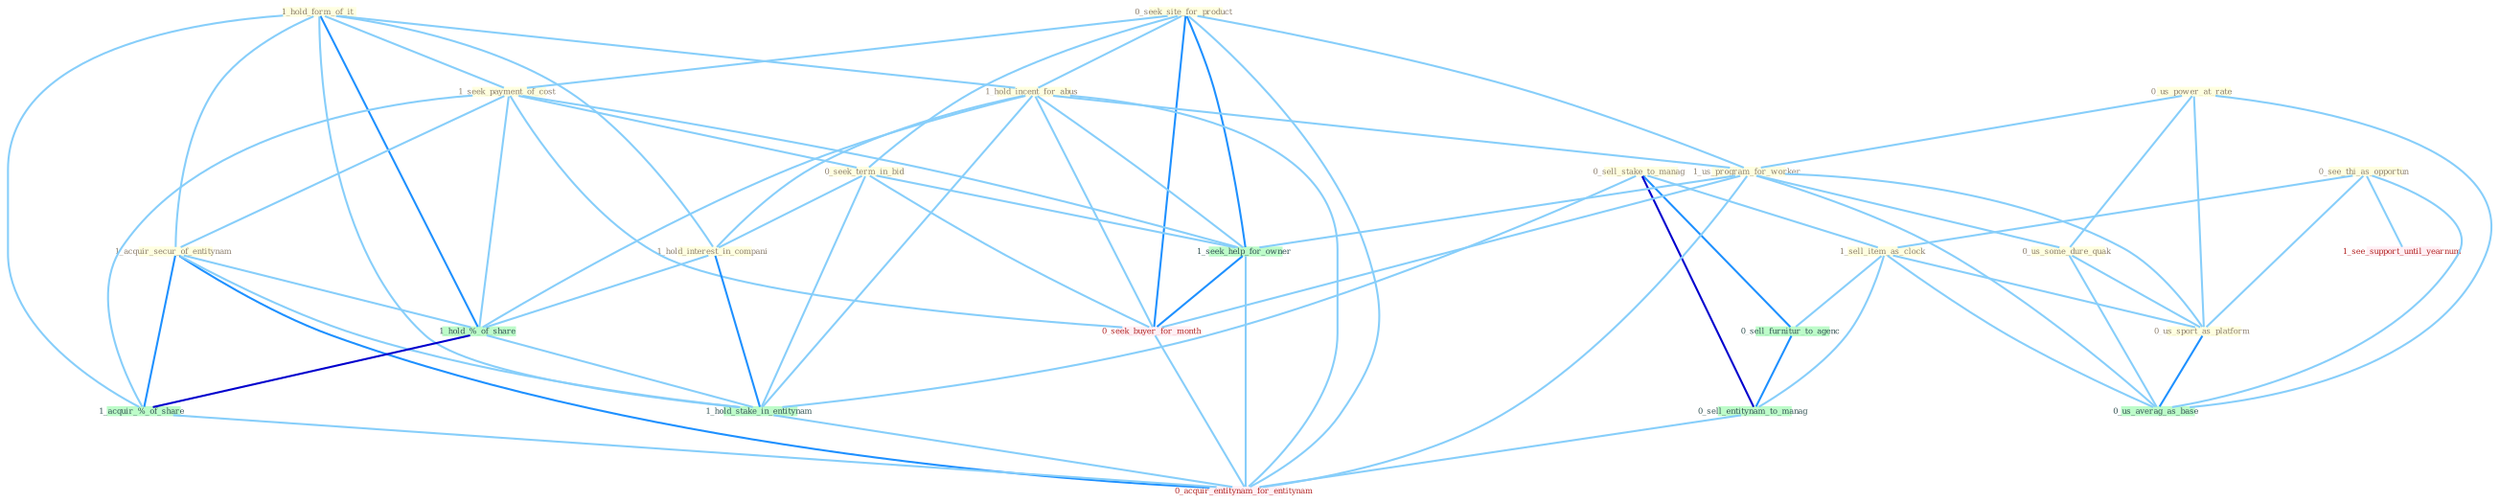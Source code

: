 Graph G{ 
    node
    [shape=polygon,style=filled,width=.5,height=.06,color="#BDFCC9",fixedsize=true,fontsize=4,
    fontcolor="#2f4f4f"];
    {node
    [color="#ffffe0", fontcolor="#8b7d6b"] "1_hold_form_of_it " "0_seek_site_for_product " "0_sell_stake_to_manag " "0_us_power_at_rate " "1_hold_incent_for_abus " "0_see_thi_as_opportun " "1_seek_payment_of_cost " "1_us_program_for_worker " "1_sell_item_as_clock " "0_seek_term_in_bid " "1_hold_interest_in_compani " "1_acquir_secur_of_entitynam " "0_us_some_dure_quak " "0_us_sport_as_platform "}
{node [color="#fff0f5", fontcolor="#b22222"] "0_seek_buyer_for_month " "1_see_support_until_yearnum " "0_acquir_entitynam_for_entitynam "}
edge [color="#B0E2FF"];

	"1_hold_form_of_it " -- "1_hold_incent_for_abus " [w="1", color="#87cefa" ];
	"1_hold_form_of_it " -- "1_seek_payment_of_cost " [w="1", color="#87cefa" ];
	"1_hold_form_of_it " -- "1_hold_interest_in_compani " [w="1", color="#87cefa" ];
	"1_hold_form_of_it " -- "1_acquir_secur_of_entitynam " [w="1", color="#87cefa" ];
	"1_hold_form_of_it " -- "1_hold_%_of_share " [w="2", color="#1e90ff" , len=0.8];
	"1_hold_form_of_it " -- "1_hold_stake_in_entitynam " [w="1", color="#87cefa" ];
	"1_hold_form_of_it " -- "1_acquir_%_of_share " [w="1", color="#87cefa" ];
	"0_seek_site_for_product " -- "1_hold_incent_for_abus " [w="1", color="#87cefa" ];
	"0_seek_site_for_product " -- "1_seek_payment_of_cost " [w="1", color="#87cefa" ];
	"0_seek_site_for_product " -- "1_us_program_for_worker " [w="1", color="#87cefa" ];
	"0_seek_site_for_product " -- "0_seek_term_in_bid " [w="1", color="#87cefa" ];
	"0_seek_site_for_product " -- "1_seek_help_for_owner " [w="2", color="#1e90ff" , len=0.8];
	"0_seek_site_for_product " -- "0_seek_buyer_for_month " [w="2", color="#1e90ff" , len=0.8];
	"0_seek_site_for_product " -- "0_acquir_entitynam_for_entitynam " [w="1", color="#87cefa" ];
	"0_sell_stake_to_manag " -- "1_sell_item_as_clock " [w="1", color="#87cefa" ];
	"0_sell_stake_to_manag " -- "1_hold_stake_in_entitynam " [w="1", color="#87cefa" ];
	"0_sell_stake_to_manag " -- "0_sell_furnitur_to_agenc " [w="2", color="#1e90ff" , len=0.8];
	"0_sell_stake_to_manag " -- "0_sell_entitynam_to_manag " [w="3", color="#0000cd" , len=0.6];
	"0_us_power_at_rate " -- "1_us_program_for_worker " [w="1", color="#87cefa" ];
	"0_us_power_at_rate " -- "0_us_some_dure_quak " [w="1", color="#87cefa" ];
	"0_us_power_at_rate " -- "0_us_sport_as_platform " [w="1", color="#87cefa" ];
	"0_us_power_at_rate " -- "0_us_averag_as_base " [w="1", color="#87cefa" ];
	"1_hold_incent_for_abus " -- "1_us_program_for_worker " [w="1", color="#87cefa" ];
	"1_hold_incent_for_abus " -- "1_hold_interest_in_compani " [w="1", color="#87cefa" ];
	"1_hold_incent_for_abus " -- "1_hold_%_of_share " [w="1", color="#87cefa" ];
	"1_hold_incent_for_abus " -- "1_hold_stake_in_entitynam " [w="1", color="#87cefa" ];
	"1_hold_incent_for_abus " -- "1_seek_help_for_owner " [w="1", color="#87cefa" ];
	"1_hold_incent_for_abus " -- "0_seek_buyer_for_month " [w="1", color="#87cefa" ];
	"1_hold_incent_for_abus " -- "0_acquir_entitynam_for_entitynam " [w="1", color="#87cefa" ];
	"0_see_thi_as_opportun " -- "1_sell_item_as_clock " [w="1", color="#87cefa" ];
	"0_see_thi_as_opportun " -- "0_us_sport_as_platform " [w="1", color="#87cefa" ];
	"0_see_thi_as_opportun " -- "1_see_support_until_yearnum " [w="1", color="#87cefa" ];
	"0_see_thi_as_opportun " -- "0_us_averag_as_base " [w="1", color="#87cefa" ];
	"1_seek_payment_of_cost " -- "0_seek_term_in_bid " [w="1", color="#87cefa" ];
	"1_seek_payment_of_cost " -- "1_acquir_secur_of_entitynam " [w="1", color="#87cefa" ];
	"1_seek_payment_of_cost " -- "1_hold_%_of_share " [w="1", color="#87cefa" ];
	"1_seek_payment_of_cost " -- "1_seek_help_for_owner " [w="1", color="#87cefa" ];
	"1_seek_payment_of_cost " -- "0_seek_buyer_for_month " [w="1", color="#87cefa" ];
	"1_seek_payment_of_cost " -- "1_acquir_%_of_share " [w="1", color="#87cefa" ];
	"1_us_program_for_worker " -- "0_us_some_dure_quak " [w="1", color="#87cefa" ];
	"1_us_program_for_worker " -- "0_us_sport_as_platform " [w="1", color="#87cefa" ];
	"1_us_program_for_worker " -- "1_seek_help_for_owner " [w="1", color="#87cefa" ];
	"1_us_program_for_worker " -- "0_seek_buyer_for_month " [w="1", color="#87cefa" ];
	"1_us_program_for_worker " -- "0_us_averag_as_base " [w="1", color="#87cefa" ];
	"1_us_program_for_worker " -- "0_acquir_entitynam_for_entitynam " [w="1", color="#87cefa" ];
	"1_sell_item_as_clock " -- "0_us_sport_as_platform " [w="1", color="#87cefa" ];
	"1_sell_item_as_clock " -- "0_sell_furnitur_to_agenc " [w="1", color="#87cefa" ];
	"1_sell_item_as_clock " -- "0_us_averag_as_base " [w="1", color="#87cefa" ];
	"1_sell_item_as_clock " -- "0_sell_entitynam_to_manag " [w="1", color="#87cefa" ];
	"0_seek_term_in_bid " -- "1_hold_interest_in_compani " [w="1", color="#87cefa" ];
	"0_seek_term_in_bid " -- "1_hold_stake_in_entitynam " [w="1", color="#87cefa" ];
	"0_seek_term_in_bid " -- "1_seek_help_for_owner " [w="1", color="#87cefa" ];
	"0_seek_term_in_bid " -- "0_seek_buyer_for_month " [w="1", color="#87cefa" ];
	"1_hold_interest_in_compani " -- "1_hold_%_of_share " [w="1", color="#87cefa" ];
	"1_hold_interest_in_compani " -- "1_hold_stake_in_entitynam " [w="2", color="#1e90ff" , len=0.8];
	"1_acquir_secur_of_entitynam " -- "1_hold_%_of_share " [w="1", color="#87cefa" ];
	"1_acquir_secur_of_entitynam " -- "1_hold_stake_in_entitynam " [w="1", color="#87cefa" ];
	"1_acquir_secur_of_entitynam " -- "1_acquir_%_of_share " [w="2", color="#1e90ff" , len=0.8];
	"1_acquir_secur_of_entitynam " -- "0_acquir_entitynam_for_entitynam " [w="2", color="#1e90ff" , len=0.8];
	"0_us_some_dure_quak " -- "0_us_sport_as_platform " [w="1", color="#87cefa" ];
	"0_us_some_dure_quak " -- "0_us_averag_as_base " [w="1", color="#87cefa" ];
	"0_us_sport_as_platform " -- "0_us_averag_as_base " [w="2", color="#1e90ff" , len=0.8];
	"1_hold_%_of_share " -- "1_hold_stake_in_entitynam " [w="1", color="#87cefa" ];
	"1_hold_%_of_share " -- "1_acquir_%_of_share " [w="3", color="#0000cd" , len=0.6];
	"1_hold_stake_in_entitynam " -- "0_acquir_entitynam_for_entitynam " [w="1", color="#87cefa" ];
	"1_seek_help_for_owner " -- "0_seek_buyer_for_month " [w="2", color="#1e90ff" , len=0.8];
	"1_seek_help_for_owner " -- "0_acquir_entitynam_for_entitynam " [w="1", color="#87cefa" ];
	"0_seek_buyer_for_month " -- "0_acquir_entitynam_for_entitynam " [w="1", color="#87cefa" ];
	"1_acquir_%_of_share " -- "0_acquir_entitynam_for_entitynam " [w="1", color="#87cefa" ];
	"0_sell_furnitur_to_agenc " -- "0_sell_entitynam_to_manag " [w="2", color="#1e90ff" , len=0.8];
	"0_sell_entitynam_to_manag " -- "0_acquir_entitynam_for_entitynam " [w="1", color="#87cefa" ];
}